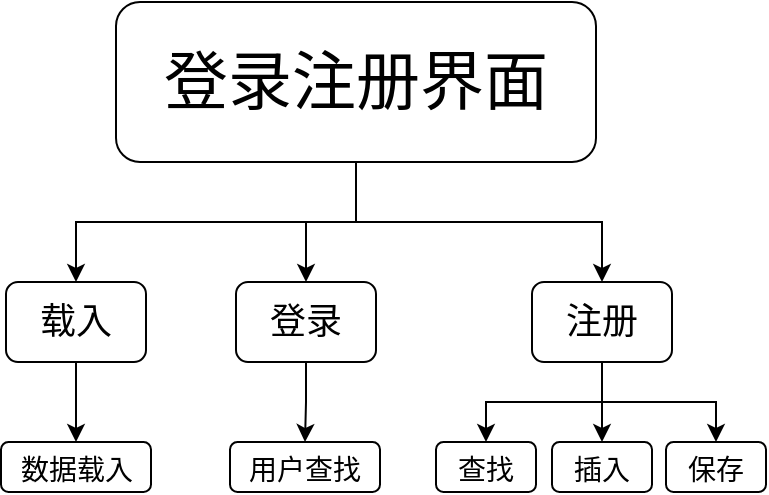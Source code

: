 <mxfile version="20.5.1" type="github">
  <diagram id="C5RBs43oDa-KdzZeNtuy" name="Page-1">
    <mxGraphModel dx="1209" dy="684" grid="1" gridSize="10" guides="1" tooltips="1" connect="1" arrows="1" fold="1" page="1" pageScale="1" pageWidth="827" pageHeight="1169" math="0" shadow="0">
      <root>
        <mxCell id="WIyWlLk6GJQsqaUBKTNV-0" />
        <mxCell id="WIyWlLk6GJQsqaUBKTNV-1" parent="WIyWlLk6GJQsqaUBKTNV-0" />
        <mxCell id="FiQDS2GlnpHeSwT_CPR_-35" style="edgeStyle=orthogonalEdgeStyle;rounded=0;orthogonalLoop=1;jettySize=auto;html=1;exitX=0.5;exitY=1;exitDx=0;exitDy=0;entryX=0.5;entryY=0;entryDx=0;entryDy=0;fontFamily=Times New Roman;fontSize=16;" edge="1" parent="WIyWlLk6GJQsqaUBKTNV-1" source="FiQDS2GlnpHeSwT_CPR_-23" target="FiQDS2GlnpHeSwT_CPR_-33">
          <mxGeometry relative="1" as="geometry" />
        </mxCell>
        <mxCell id="FiQDS2GlnpHeSwT_CPR_-39" style="edgeStyle=orthogonalEdgeStyle;rounded=0;orthogonalLoop=1;jettySize=auto;html=1;fontFamily=Times New Roman;fontSize=16;" edge="1" parent="WIyWlLk6GJQsqaUBKTNV-1" source="FiQDS2GlnpHeSwT_CPR_-23" target="FiQDS2GlnpHeSwT_CPR_-34">
          <mxGeometry relative="1" as="geometry" />
        </mxCell>
        <mxCell id="FiQDS2GlnpHeSwT_CPR_-40" style="edgeStyle=orthogonalEdgeStyle;rounded=0;orthogonalLoop=1;jettySize=auto;html=1;entryX=0.5;entryY=0;entryDx=0;entryDy=0;fontFamily=Times New Roman;fontSize=16;" edge="1" parent="WIyWlLk6GJQsqaUBKTNV-1" source="FiQDS2GlnpHeSwT_CPR_-23" target="FiQDS2GlnpHeSwT_CPR_-32">
          <mxGeometry relative="1" as="geometry" />
        </mxCell>
        <mxCell id="FiQDS2GlnpHeSwT_CPR_-23" value="登录注册界面" style="rounded=1;whiteSpace=wrap;html=1;fontFamily=Times New Roman;fontSize=32;" vertex="1" parent="WIyWlLk6GJQsqaUBKTNV-1">
          <mxGeometry x="280" y="80" width="240" height="80" as="geometry" />
        </mxCell>
        <mxCell id="FiQDS2GlnpHeSwT_CPR_-42" style="edgeStyle=orthogonalEdgeStyle;rounded=0;orthogonalLoop=1;jettySize=auto;html=1;fontFamily=Times New Roman;fontSize=16;" edge="1" parent="WIyWlLk6GJQsqaUBKTNV-1" source="FiQDS2GlnpHeSwT_CPR_-32" target="FiQDS2GlnpHeSwT_CPR_-41">
          <mxGeometry relative="1" as="geometry" />
        </mxCell>
        <mxCell id="FiQDS2GlnpHeSwT_CPR_-32" value="&lt;font style=&quot;font-size: 18px;&quot;&gt;载入&lt;/font&gt;" style="rounded=1;whiteSpace=wrap;html=1;fontFamily=Times New Roman;fontSize=16;" vertex="1" parent="WIyWlLk6GJQsqaUBKTNV-1">
          <mxGeometry x="225" y="220" width="70" height="40" as="geometry" />
        </mxCell>
        <mxCell id="FiQDS2GlnpHeSwT_CPR_-46" style="edgeStyle=orthogonalEdgeStyle;rounded=0;orthogonalLoop=1;jettySize=auto;html=1;exitX=0.5;exitY=1;exitDx=0;exitDy=0;fontFamily=Times New Roman;fontSize=18;" edge="1" parent="WIyWlLk6GJQsqaUBKTNV-1" source="FiQDS2GlnpHeSwT_CPR_-33" target="FiQDS2GlnpHeSwT_CPR_-45">
          <mxGeometry relative="1" as="geometry" />
        </mxCell>
        <mxCell id="FiQDS2GlnpHeSwT_CPR_-33" value="&lt;font style=&quot;font-size: 18px;&quot;&gt;登录&lt;/font&gt;" style="rounded=1;whiteSpace=wrap;html=1;fontFamily=Times New Roman;fontSize=16;" vertex="1" parent="WIyWlLk6GJQsqaUBKTNV-1">
          <mxGeometry x="340" y="220" width="70" height="40" as="geometry" />
        </mxCell>
        <mxCell id="FiQDS2GlnpHeSwT_CPR_-52" style="edgeStyle=orthogonalEdgeStyle;rounded=0;orthogonalLoop=1;jettySize=auto;html=1;entryX=0.5;entryY=0;entryDx=0;entryDy=0;fontFamily=Times New Roman;fontSize=18;" edge="1" parent="WIyWlLk6GJQsqaUBKTNV-1" source="FiQDS2GlnpHeSwT_CPR_-34" target="FiQDS2GlnpHeSwT_CPR_-49">
          <mxGeometry relative="1" as="geometry" />
        </mxCell>
        <mxCell id="FiQDS2GlnpHeSwT_CPR_-53" style="edgeStyle=orthogonalEdgeStyle;rounded=0;orthogonalLoop=1;jettySize=auto;html=1;entryX=0.5;entryY=0;entryDx=0;entryDy=0;fontFamily=Times New Roman;fontSize=18;" edge="1" parent="WIyWlLk6GJQsqaUBKTNV-1" source="FiQDS2GlnpHeSwT_CPR_-34" target="FiQDS2GlnpHeSwT_CPR_-50">
          <mxGeometry relative="1" as="geometry" />
        </mxCell>
        <mxCell id="FiQDS2GlnpHeSwT_CPR_-54" style="edgeStyle=orthogonalEdgeStyle;rounded=0;orthogonalLoop=1;jettySize=auto;html=1;entryX=0.5;entryY=0;entryDx=0;entryDy=0;fontFamily=Times New Roman;fontSize=18;exitX=0.5;exitY=1;exitDx=0;exitDy=0;" edge="1" parent="WIyWlLk6GJQsqaUBKTNV-1" source="FiQDS2GlnpHeSwT_CPR_-34" target="FiQDS2GlnpHeSwT_CPR_-51">
          <mxGeometry relative="1" as="geometry">
            <mxPoint x="519" y="270" as="sourcePoint" />
          </mxGeometry>
        </mxCell>
        <mxCell id="FiQDS2GlnpHeSwT_CPR_-34" value="&lt;font style=&quot;font-size: 18px;&quot;&gt;注册&lt;/font&gt;" style="rounded=1;whiteSpace=wrap;html=1;fontFamily=Times New Roman;fontSize=16;" vertex="1" parent="WIyWlLk6GJQsqaUBKTNV-1">
          <mxGeometry x="488" y="220" width="70" height="40" as="geometry" />
        </mxCell>
        <mxCell id="FiQDS2GlnpHeSwT_CPR_-41" value="&lt;font style=&quot;font-size: 14px;&quot;&gt;数据载入&lt;/font&gt;" style="rounded=1;whiteSpace=wrap;html=1;fontFamily=Times New Roman;fontSize=16;" vertex="1" parent="WIyWlLk6GJQsqaUBKTNV-1">
          <mxGeometry x="222.5" y="300" width="75" height="25" as="geometry" />
        </mxCell>
        <mxCell id="FiQDS2GlnpHeSwT_CPR_-45" value="&lt;span style=&quot;font-size: 14px;&quot;&gt;用户查找&lt;/span&gt;" style="rounded=1;whiteSpace=wrap;html=1;fontFamily=Times New Roman;fontSize=16;" vertex="1" parent="WIyWlLk6GJQsqaUBKTNV-1">
          <mxGeometry x="337" y="300" width="75" height="25" as="geometry" />
        </mxCell>
        <mxCell id="FiQDS2GlnpHeSwT_CPR_-49" value="&lt;span style=&quot;font-size: 14px;&quot;&gt;查找&lt;/span&gt;" style="rounded=1;whiteSpace=wrap;html=1;fontFamily=Times New Roman;fontSize=16;" vertex="1" parent="WIyWlLk6GJQsqaUBKTNV-1">
          <mxGeometry x="440" y="300" width="50" height="25" as="geometry" />
        </mxCell>
        <mxCell id="FiQDS2GlnpHeSwT_CPR_-50" value="&lt;span style=&quot;font-size: 14px;&quot;&gt;插入&lt;/span&gt;" style="rounded=1;whiteSpace=wrap;html=1;fontFamily=Times New Roman;fontSize=16;" vertex="1" parent="WIyWlLk6GJQsqaUBKTNV-1">
          <mxGeometry x="498" y="300" width="50" height="25" as="geometry" />
        </mxCell>
        <mxCell id="FiQDS2GlnpHeSwT_CPR_-51" value="&lt;span style=&quot;font-size: 14px;&quot;&gt;保存&lt;/span&gt;" style="rounded=1;whiteSpace=wrap;html=1;fontFamily=Times New Roman;fontSize=16;" vertex="1" parent="WIyWlLk6GJQsqaUBKTNV-1">
          <mxGeometry x="555" y="300" width="50" height="25" as="geometry" />
        </mxCell>
      </root>
    </mxGraphModel>
  </diagram>
</mxfile>
